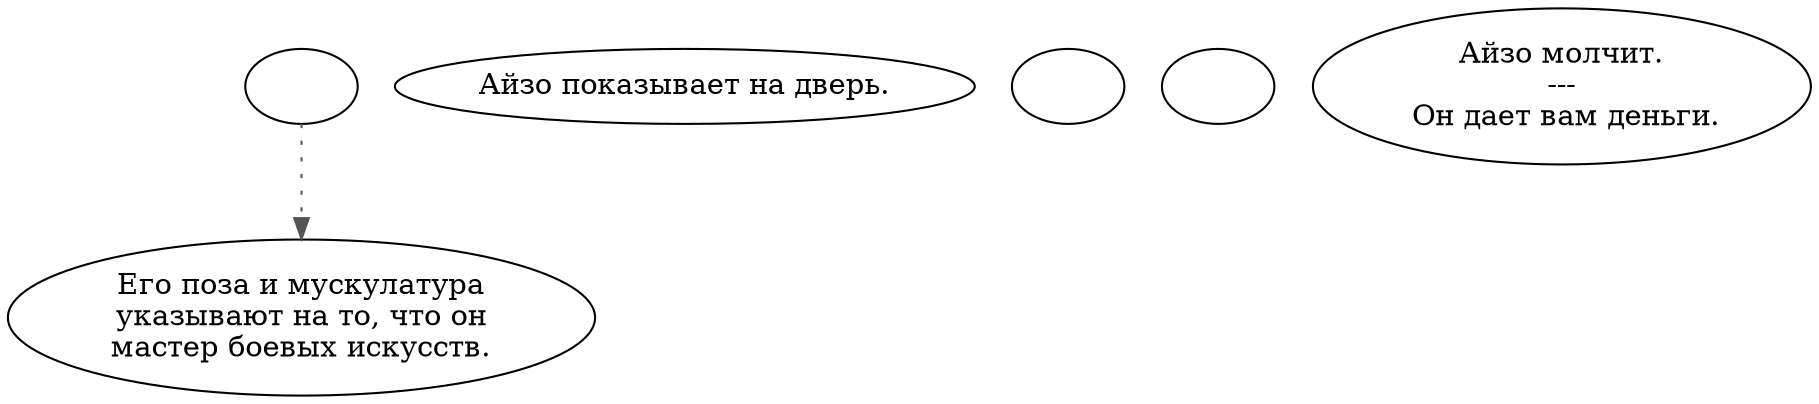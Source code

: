 digraph izo {
  "start" [style=filled       fillcolor="#FFFFFF"       color="#000000"]
  "start" -> "description_p_proc" [style=dotted color="#555555"]
  "start" [label=""]
  "critter_p_proc" [style=filled       fillcolor="#FFFFFF"       color="#000000"]
  "critter_p_proc" [label="Айзо показывает на дверь."]
  "destroy_p_proc" [style=filled       fillcolor="#FFFFFF"       color="#000000"]
  "destroy_p_proc" [label=""]
  "description_p_proc" [style=filled       fillcolor="#FFFFFF"       color="#000000"]
  "description_p_proc" [label="Его поза и мускулатура\nуказывают на то, что он\nмастер боевых искусств."]
  "pickup_p_proc" [style=filled       fillcolor="#FFFFFF"       color="#000000"]
  "pickup_p_proc" [label=""]
  "talk_p_proc" [style=filled       fillcolor="#FFFFFF"       color="#000000"]
  "talk_p_proc" [label="Айзо молчит.\n---\n Он дает вам деньги."]
}
